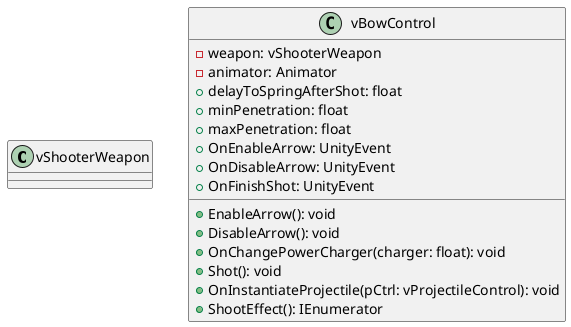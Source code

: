 @startuml bow_classes

class vShooterWeapon {

}

class vBowControl {
    - weapon: vShooterWeapon
    - animator: Animator
    + delayToSpringAfterShot: float
    + minPenetration: float
    + maxPenetration: float
    + OnEnableArrow: UnityEvent
    + OnDisableArrow: UnityEvent
    + OnFinishShot: UnityEvent
    + EnableArrow(): void
    + DisableArrow(): void
    + OnChangePowerCharger(charger: float): void
    + Shot(): void
    + OnInstantiateProjectile(pCtrl: vProjectileControl): void
    + ShootEffect(): IEnumerator
}

@enduml